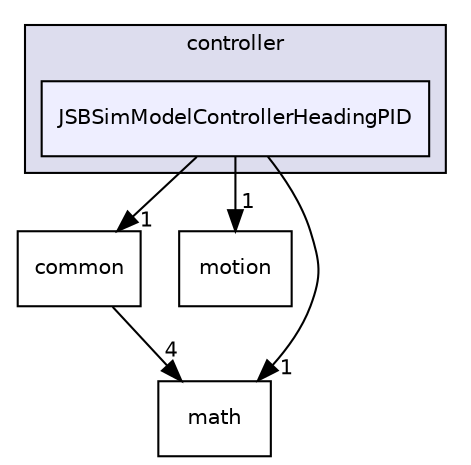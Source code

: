 digraph "/root/scrimmage/scrimmage/include/scrimmage/plugins/controller/JSBSimModelControllerHeadingPID" {
  compound=true
  node [ fontsize="10", fontname="Helvetica"];
  edge [ labelfontsize="10", labelfontname="Helvetica"];
  subgraph clusterdir_da9620d34cca5c42773312c818662e06 {
    graph [ bgcolor="#ddddee", pencolor="black", label="controller" fontname="Helvetica", fontsize="10", URL="dir_da9620d34cca5c42773312c818662e06.html"]
  dir_26df2ef8209da3c7ce608d4682384e9d [shape=box, label="JSBSimModelControllerHeadingPID", style="filled", fillcolor="#eeeeff", pencolor="black", URL="dir_26df2ef8209da3c7ce608d4682384e9d.html"];
  }
  dir_edb592701dc45cc21f3d1cc2e72efe9a [shape=box label="common" URL="dir_edb592701dc45cc21f3d1cc2e72efe9a.html"];
  dir_225ac9950e75cf8b57b2a00ffecc8137 [shape=box label="motion" URL="dir_225ac9950e75cf8b57b2a00ffecc8137.html"];
  dir_4281587931951fcc16b7a6ccc116b5d1 [shape=box label="math" URL="dir_4281587931951fcc16b7a6ccc116b5d1.html"];
  dir_26df2ef8209da3c7ce608d4682384e9d->dir_edb592701dc45cc21f3d1cc2e72efe9a [headlabel="1", labeldistance=1.5 headhref="dir_000069_000007.html"];
  dir_26df2ef8209da3c7ce608d4682384e9d->dir_225ac9950e75cf8b57b2a00ffecc8137 [headlabel="1", labeldistance=1.5 headhref="dir_000069_000012.html"];
  dir_26df2ef8209da3c7ce608d4682384e9d->dir_4281587931951fcc16b7a6ccc116b5d1 [headlabel="1", labeldistance=1.5 headhref="dir_000069_000010.html"];
  dir_edb592701dc45cc21f3d1cc2e72efe9a->dir_4281587931951fcc16b7a6ccc116b5d1 [headlabel="4", labeldistance=1.5 headhref="dir_000007_000010.html"];
}
